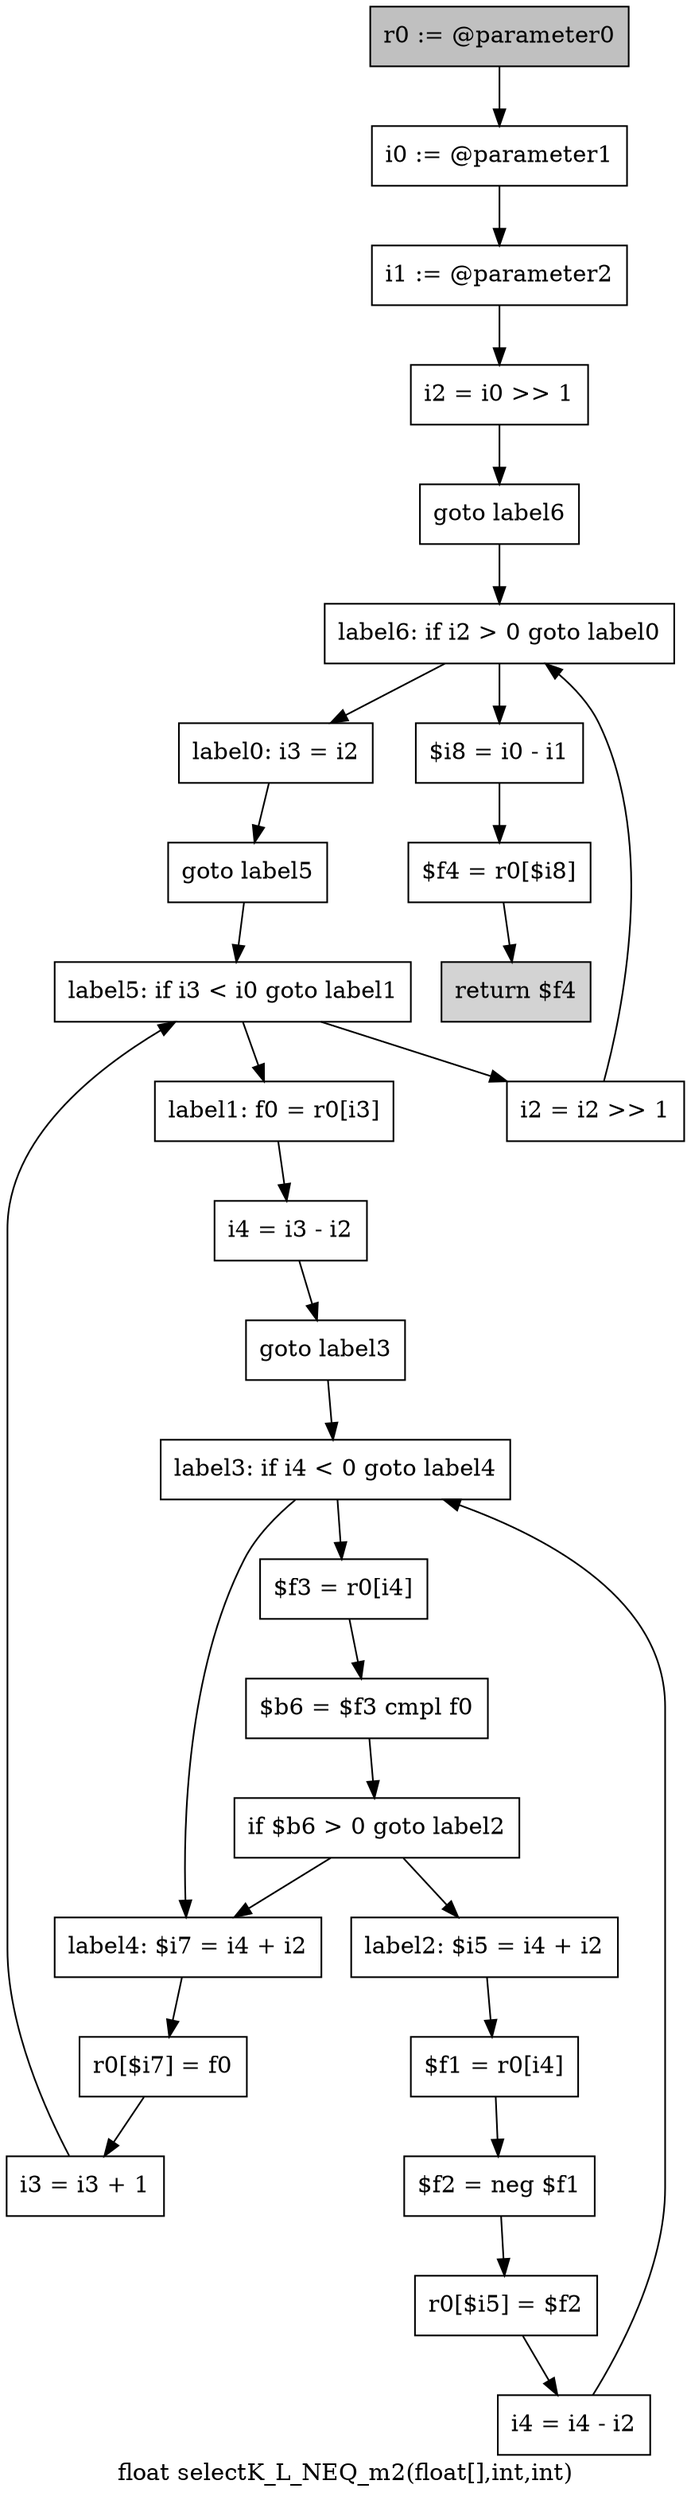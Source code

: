 digraph "float selectK_L_NEQ_m2(float[],int,int)" {
    label="float selectK_L_NEQ_m2(float[],int,int)";
    node [shape=box];
    "0" [style=filled,fillcolor=gray,label="r0 := @parameter0",];
    "1" [label="i0 := @parameter1",];
    "0"->"1";
    "2" [label="i1 := @parameter2",];
    "1"->"2";
    "3" [label="i2 = i0 >> 1",];
    "2"->"3";
    "4" [label="goto label6",];
    "3"->"4";
    "24" [label="label6: if i2 > 0 goto label0",];
    "4"->"24";
    "5" [label="label0: i3 = i2",];
    "6" [label="goto label5",];
    "5"->"6";
    "22" [label="label5: if i3 < i0 goto label1",];
    "6"->"22";
    "7" [label="label1: f0 = r0[i3]",];
    "8" [label="i4 = i3 - i2",];
    "7"->"8";
    "9" [label="goto label3",];
    "8"->"9";
    "15" [label="label3: if i4 < 0 goto label4",];
    "9"->"15";
    "10" [label="label2: $i5 = i4 + i2",];
    "11" [label="$f1 = r0[i4]",];
    "10"->"11";
    "12" [label="$f2 = neg $f1",];
    "11"->"12";
    "13" [label="r0[$i5] = $f2",];
    "12"->"13";
    "14" [label="i4 = i4 - i2",];
    "13"->"14";
    "14"->"15";
    "16" [label="$f3 = r0[i4]",];
    "15"->"16";
    "19" [label="label4: $i7 = i4 + i2",];
    "15"->"19";
    "17" [label="$b6 = $f3 cmpl f0",];
    "16"->"17";
    "18" [label="if $b6 > 0 goto label2",];
    "17"->"18";
    "18"->"10";
    "18"->"19";
    "20" [label="r0[$i7] = f0",];
    "19"->"20";
    "21" [label="i3 = i3 + 1",];
    "20"->"21";
    "21"->"22";
    "22"->"7";
    "23" [label="i2 = i2 >> 1",];
    "22"->"23";
    "23"->"24";
    "24"->"5";
    "25" [label="$i8 = i0 - i1",];
    "24"->"25";
    "26" [label="$f4 = r0[$i8]",];
    "25"->"26";
    "27" [style=filled,fillcolor=lightgray,label="return $f4",];
    "26"->"27";
}
